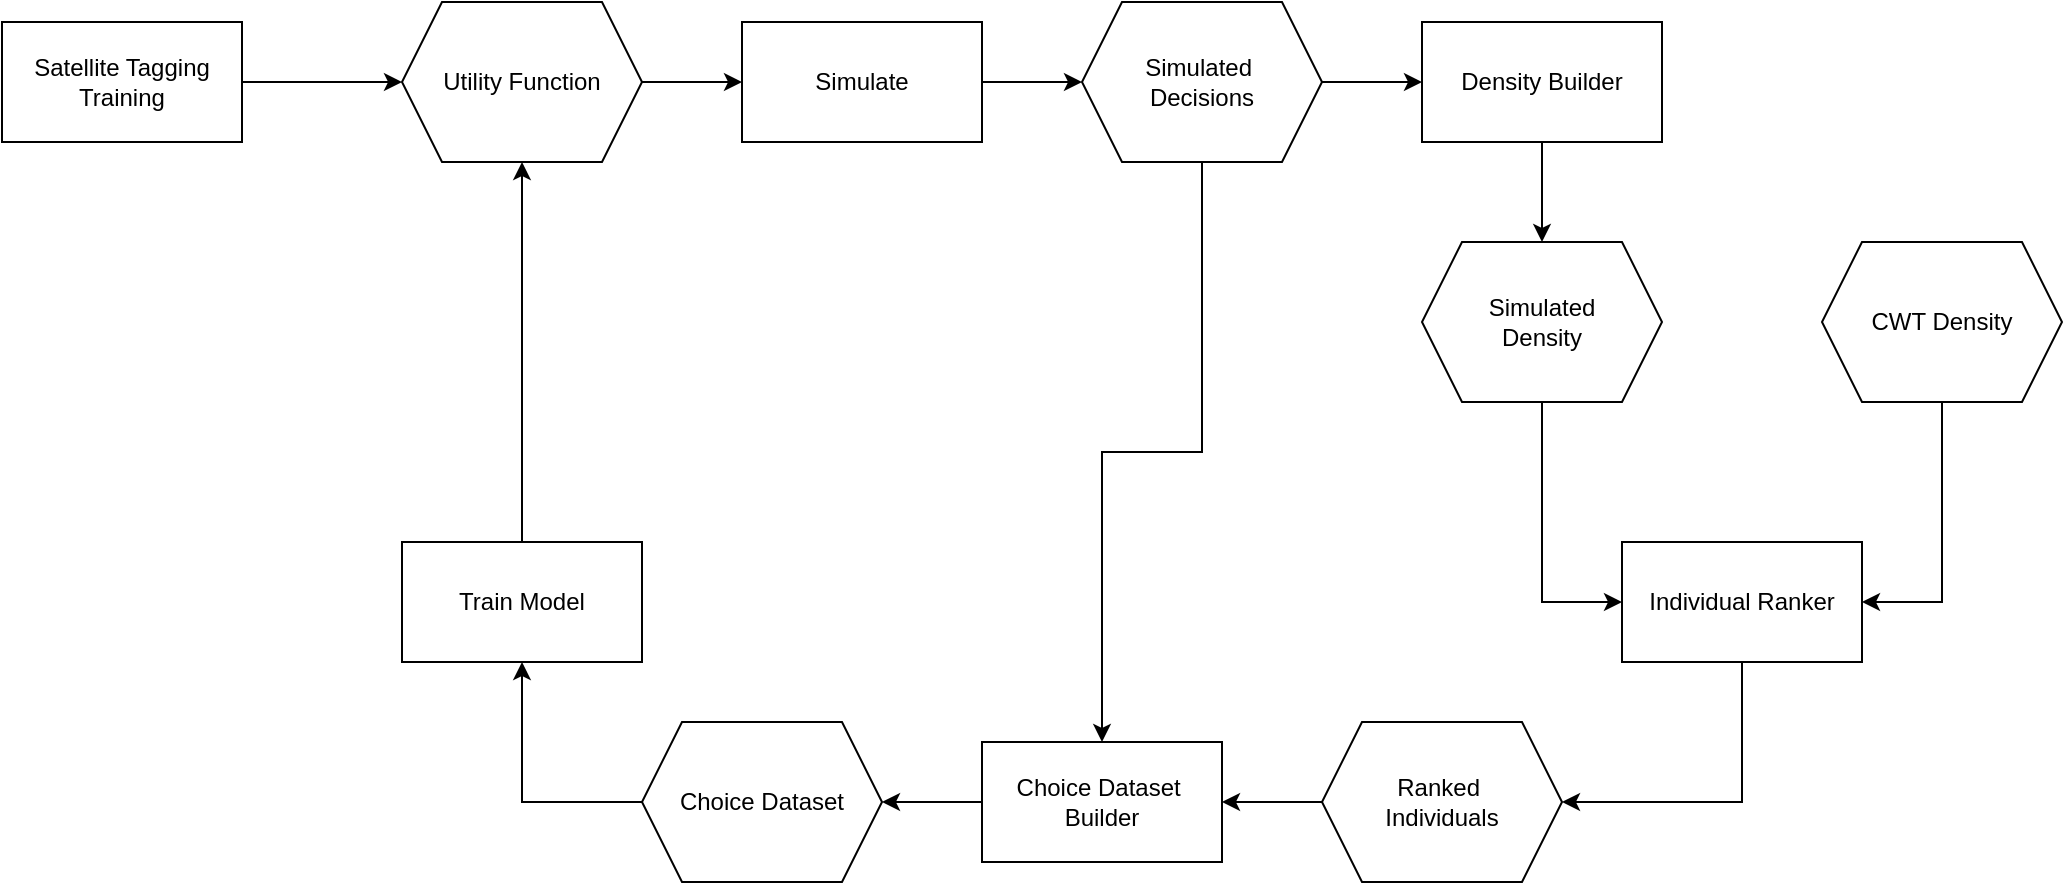 <mxfile version="24.1.0" type="device">
  <diagram name="Page-1" id="0JKcDOrqE5jiLvHGQp7a">
    <mxGraphModel dx="1972" dy="855" grid="1" gridSize="10" guides="1" tooltips="1" connect="1" arrows="1" fold="1" page="1" pageScale="1" pageWidth="850" pageHeight="1100" math="0" shadow="0">
      <root>
        <mxCell id="0" />
        <mxCell id="1" parent="0" />
        <mxCell id="bgLJjl4YJxifhAFYHpLy-6" style="edgeStyle=orthogonalEdgeStyle;rounded=0;orthogonalLoop=1;jettySize=auto;html=1;exitX=1;exitY=0.5;exitDx=0;exitDy=0;entryX=0;entryY=0.5;entryDx=0;entryDy=0;" edge="1" parent="1" source="bgLJjl4YJxifhAFYHpLy-1" target="bgLJjl4YJxifhAFYHpLy-5">
          <mxGeometry relative="1" as="geometry" />
        </mxCell>
        <mxCell id="bgLJjl4YJxifhAFYHpLy-1" value="Simulate" style="rounded=0;whiteSpace=wrap;html=1;" vertex="1" parent="1">
          <mxGeometry x="120" y="260" width="120" height="60" as="geometry" />
        </mxCell>
        <mxCell id="bgLJjl4YJxifhAFYHpLy-4" style="edgeStyle=orthogonalEdgeStyle;rounded=0;orthogonalLoop=1;jettySize=auto;html=1;exitX=1;exitY=0.5;exitDx=0;exitDy=0;entryX=0;entryY=0.5;entryDx=0;entryDy=0;" edge="1" parent="1" source="bgLJjl4YJxifhAFYHpLy-3" target="bgLJjl4YJxifhAFYHpLy-1">
          <mxGeometry relative="1" as="geometry" />
        </mxCell>
        <mxCell id="bgLJjl4YJxifhAFYHpLy-3" value="Utility Function" style="shape=hexagon;perimeter=hexagonPerimeter2;whiteSpace=wrap;html=1;fixedSize=1;" vertex="1" parent="1">
          <mxGeometry x="-50" y="250" width="120" height="80" as="geometry" />
        </mxCell>
        <mxCell id="bgLJjl4YJxifhAFYHpLy-8" style="edgeStyle=orthogonalEdgeStyle;rounded=0;orthogonalLoop=1;jettySize=auto;html=1;exitX=1;exitY=0.5;exitDx=0;exitDy=0;entryX=0;entryY=0.5;entryDx=0;entryDy=0;" edge="1" parent="1" source="bgLJjl4YJxifhAFYHpLy-5" target="bgLJjl4YJxifhAFYHpLy-7">
          <mxGeometry relative="1" as="geometry" />
        </mxCell>
        <mxCell id="bgLJjl4YJxifhAFYHpLy-19" style="edgeStyle=orthogonalEdgeStyle;rounded=0;orthogonalLoop=1;jettySize=auto;html=1;exitX=0.5;exitY=1;exitDx=0;exitDy=0;entryX=0.5;entryY=0;entryDx=0;entryDy=0;" edge="1" parent="1" source="bgLJjl4YJxifhAFYHpLy-5" target="bgLJjl4YJxifhAFYHpLy-17">
          <mxGeometry relative="1" as="geometry" />
        </mxCell>
        <mxCell id="bgLJjl4YJxifhAFYHpLy-5" value="Simulated&amp;nbsp;&lt;div&gt;Decisions&lt;/div&gt;" style="shape=hexagon;perimeter=hexagonPerimeter2;whiteSpace=wrap;html=1;fixedSize=1;" vertex="1" parent="1">
          <mxGeometry x="290" y="250" width="120" height="80" as="geometry" />
        </mxCell>
        <mxCell id="bgLJjl4YJxifhAFYHpLy-10" style="edgeStyle=orthogonalEdgeStyle;rounded=0;orthogonalLoop=1;jettySize=auto;html=1;exitX=0.5;exitY=1;exitDx=0;exitDy=0;entryX=0.5;entryY=0;entryDx=0;entryDy=0;" edge="1" parent="1" source="bgLJjl4YJxifhAFYHpLy-7" target="bgLJjl4YJxifhAFYHpLy-9">
          <mxGeometry relative="1" as="geometry" />
        </mxCell>
        <mxCell id="bgLJjl4YJxifhAFYHpLy-7" value="Density Builder" style="rounded=0;whiteSpace=wrap;html=1;" vertex="1" parent="1">
          <mxGeometry x="460" y="260" width="120" height="60" as="geometry" />
        </mxCell>
        <mxCell id="bgLJjl4YJxifhAFYHpLy-13" style="edgeStyle=orthogonalEdgeStyle;rounded=0;orthogonalLoop=1;jettySize=auto;html=1;exitX=0.5;exitY=1;exitDx=0;exitDy=0;entryX=0;entryY=0.5;entryDx=0;entryDy=0;" edge="1" parent="1" source="bgLJjl4YJxifhAFYHpLy-9" target="bgLJjl4YJxifhAFYHpLy-12">
          <mxGeometry relative="1" as="geometry" />
        </mxCell>
        <mxCell id="bgLJjl4YJxifhAFYHpLy-9" value="Simulated&lt;div&gt;Density&lt;/div&gt;" style="shape=hexagon;perimeter=hexagonPerimeter2;whiteSpace=wrap;html=1;fixedSize=1;" vertex="1" parent="1">
          <mxGeometry x="460" y="370" width="120" height="80" as="geometry" />
        </mxCell>
        <mxCell id="bgLJjl4YJxifhAFYHpLy-14" style="edgeStyle=orthogonalEdgeStyle;rounded=0;orthogonalLoop=1;jettySize=auto;html=1;exitX=0.5;exitY=1;exitDx=0;exitDy=0;entryX=1;entryY=0.5;entryDx=0;entryDy=0;" edge="1" parent="1" source="bgLJjl4YJxifhAFYHpLy-11" target="bgLJjl4YJxifhAFYHpLy-12">
          <mxGeometry relative="1" as="geometry" />
        </mxCell>
        <mxCell id="bgLJjl4YJxifhAFYHpLy-11" value="CWT Density" style="shape=hexagon;perimeter=hexagonPerimeter2;whiteSpace=wrap;html=1;fixedSize=1;" vertex="1" parent="1">
          <mxGeometry x="660" y="370" width="120" height="80" as="geometry" />
        </mxCell>
        <mxCell id="bgLJjl4YJxifhAFYHpLy-16" style="edgeStyle=orthogonalEdgeStyle;rounded=0;orthogonalLoop=1;jettySize=auto;html=1;exitX=0.5;exitY=1;exitDx=0;exitDy=0;entryX=1;entryY=0.5;entryDx=0;entryDy=0;" edge="1" parent="1" source="bgLJjl4YJxifhAFYHpLy-12" target="bgLJjl4YJxifhAFYHpLy-15">
          <mxGeometry relative="1" as="geometry" />
        </mxCell>
        <mxCell id="bgLJjl4YJxifhAFYHpLy-12" value="Individual Ranker" style="rounded=0;whiteSpace=wrap;html=1;" vertex="1" parent="1">
          <mxGeometry x="560" y="520" width="120" height="60" as="geometry" />
        </mxCell>
        <mxCell id="bgLJjl4YJxifhAFYHpLy-18" style="edgeStyle=orthogonalEdgeStyle;rounded=0;orthogonalLoop=1;jettySize=auto;html=1;exitX=0;exitY=0.5;exitDx=0;exitDy=0;entryX=1;entryY=0.5;entryDx=0;entryDy=0;" edge="1" parent="1" source="bgLJjl4YJxifhAFYHpLy-15" target="bgLJjl4YJxifhAFYHpLy-17">
          <mxGeometry relative="1" as="geometry" />
        </mxCell>
        <mxCell id="bgLJjl4YJxifhAFYHpLy-15" value="Ranked&amp;nbsp;&lt;div&gt;Individuals&lt;/div&gt;" style="shape=hexagon;perimeter=hexagonPerimeter2;whiteSpace=wrap;html=1;fixedSize=1;" vertex="1" parent="1">
          <mxGeometry x="410" y="610" width="120" height="80" as="geometry" />
        </mxCell>
        <mxCell id="bgLJjl4YJxifhAFYHpLy-22" style="edgeStyle=orthogonalEdgeStyle;rounded=0;orthogonalLoop=1;jettySize=auto;html=1;exitX=0;exitY=0.5;exitDx=0;exitDy=0;entryX=1;entryY=0.5;entryDx=0;entryDy=0;" edge="1" parent="1" source="bgLJjl4YJxifhAFYHpLy-17" target="bgLJjl4YJxifhAFYHpLy-21">
          <mxGeometry relative="1" as="geometry" />
        </mxCell>
        <mxCell id="bgLJjl4YJxifhAFYHpLy-17" value="Choice Dataset&amp;nbsp;&lt;div&gt;Builder&lt;/div&gt;" style="rounded=0;whiteSpace=wrap;html=1;" vertex="1" parent="1">
          <mxGeometry x="240" y="620" width="120" height="60" as="geometry" />
        </mxCell>
        <mxCell id="bgLJjl4YJxifhAFYHpLy-24" style="edgeStyle=orthogonalEdgeStyle;rounded=0;orthogonalLoop=1;jettySize=auto;html=1;exitX=0;exitY=0.5;exitDx=0;exitDy=0;entryX=0.5;entryY=1;entryDx=0;entryDy=0;" edge="1" parent="1" source="bgLJjl4YJxifhAFYHpLy-21" target="bgLJjl4YJxifhAFYHpLy-23">
          <mxGeometry relative="1" as="geometry" />
        </mxCell>
        <mxCell id="bgLJjl4YJxifhAFYHpLy-21" value="Choice Dataset" style="shape=hexagon;perimeter=hexagonPerimeter2;whiteSpace=wrap;html=1;fixedSize=1;" vertex="1" parent="1">
          <mxGeometry x="70" y="610" width="120" height="80" as="geometry" />
        </mxCell>
        <mxCell id="bgLJjl4YJxifhAFYHpLy-25" style="edgeStyle=orthogonalEdgeStyle;rounded=0;orthogonalLoop=1;jettySize=auto;html=1;exitX=0.5;exitY=0;exitDx=0;exitDy=0;" edge="1" parent="1" source="bgLJjl4YJxifhAFYHpLy-23" target="bgLJjl4YJxifhAFYHpLy-3">
          <mxGeometry relative="1" as="geometry" />
        </mxCell>
        <mxCell id="bgLJjl4YJxifhAFYHpLy-23" value="Train Model" style="rounded=0;whiteSpace=wrap;html=1;" vertex="1" parent="1">
          <mxGeometry x="-50" y="520" width="120" height="60" as="geometry" />
        </mxCell>
        <mxCell id="bgLJjl4YJxifhAFYHpLy-27" style="edgeStyle=orthogonalEdgeStyle;rounded=0;orthogonalLoop=1;jettySize=auto;html=1;exitX=1;exitY=0.5;exitDx=0;exitDy=0;" edge="1" parent="1" source="bgLJjl4YJxifhAFYHpLy-26" target="bgLJjl4YJxifhAFYHpLy-3">
          <mxGeometry relative="1" as="geometry" />
        </mxCell>
        <mxCell id="bgLJjl4YJxifhAFYHpLy-26" value="Satellite Tagging&lt;div&gt;Training&lt;/div&gt;" style="rounded=0;whiteSpace=wrap;html=1;" vertex="1" parent="1">
          <mxGeometry x="-250" y="260" width="120" height="60" as="geometry" />
        </mxCell>
      </root>
    </mxGraphModel>
  </diagram>
</mxfile>
